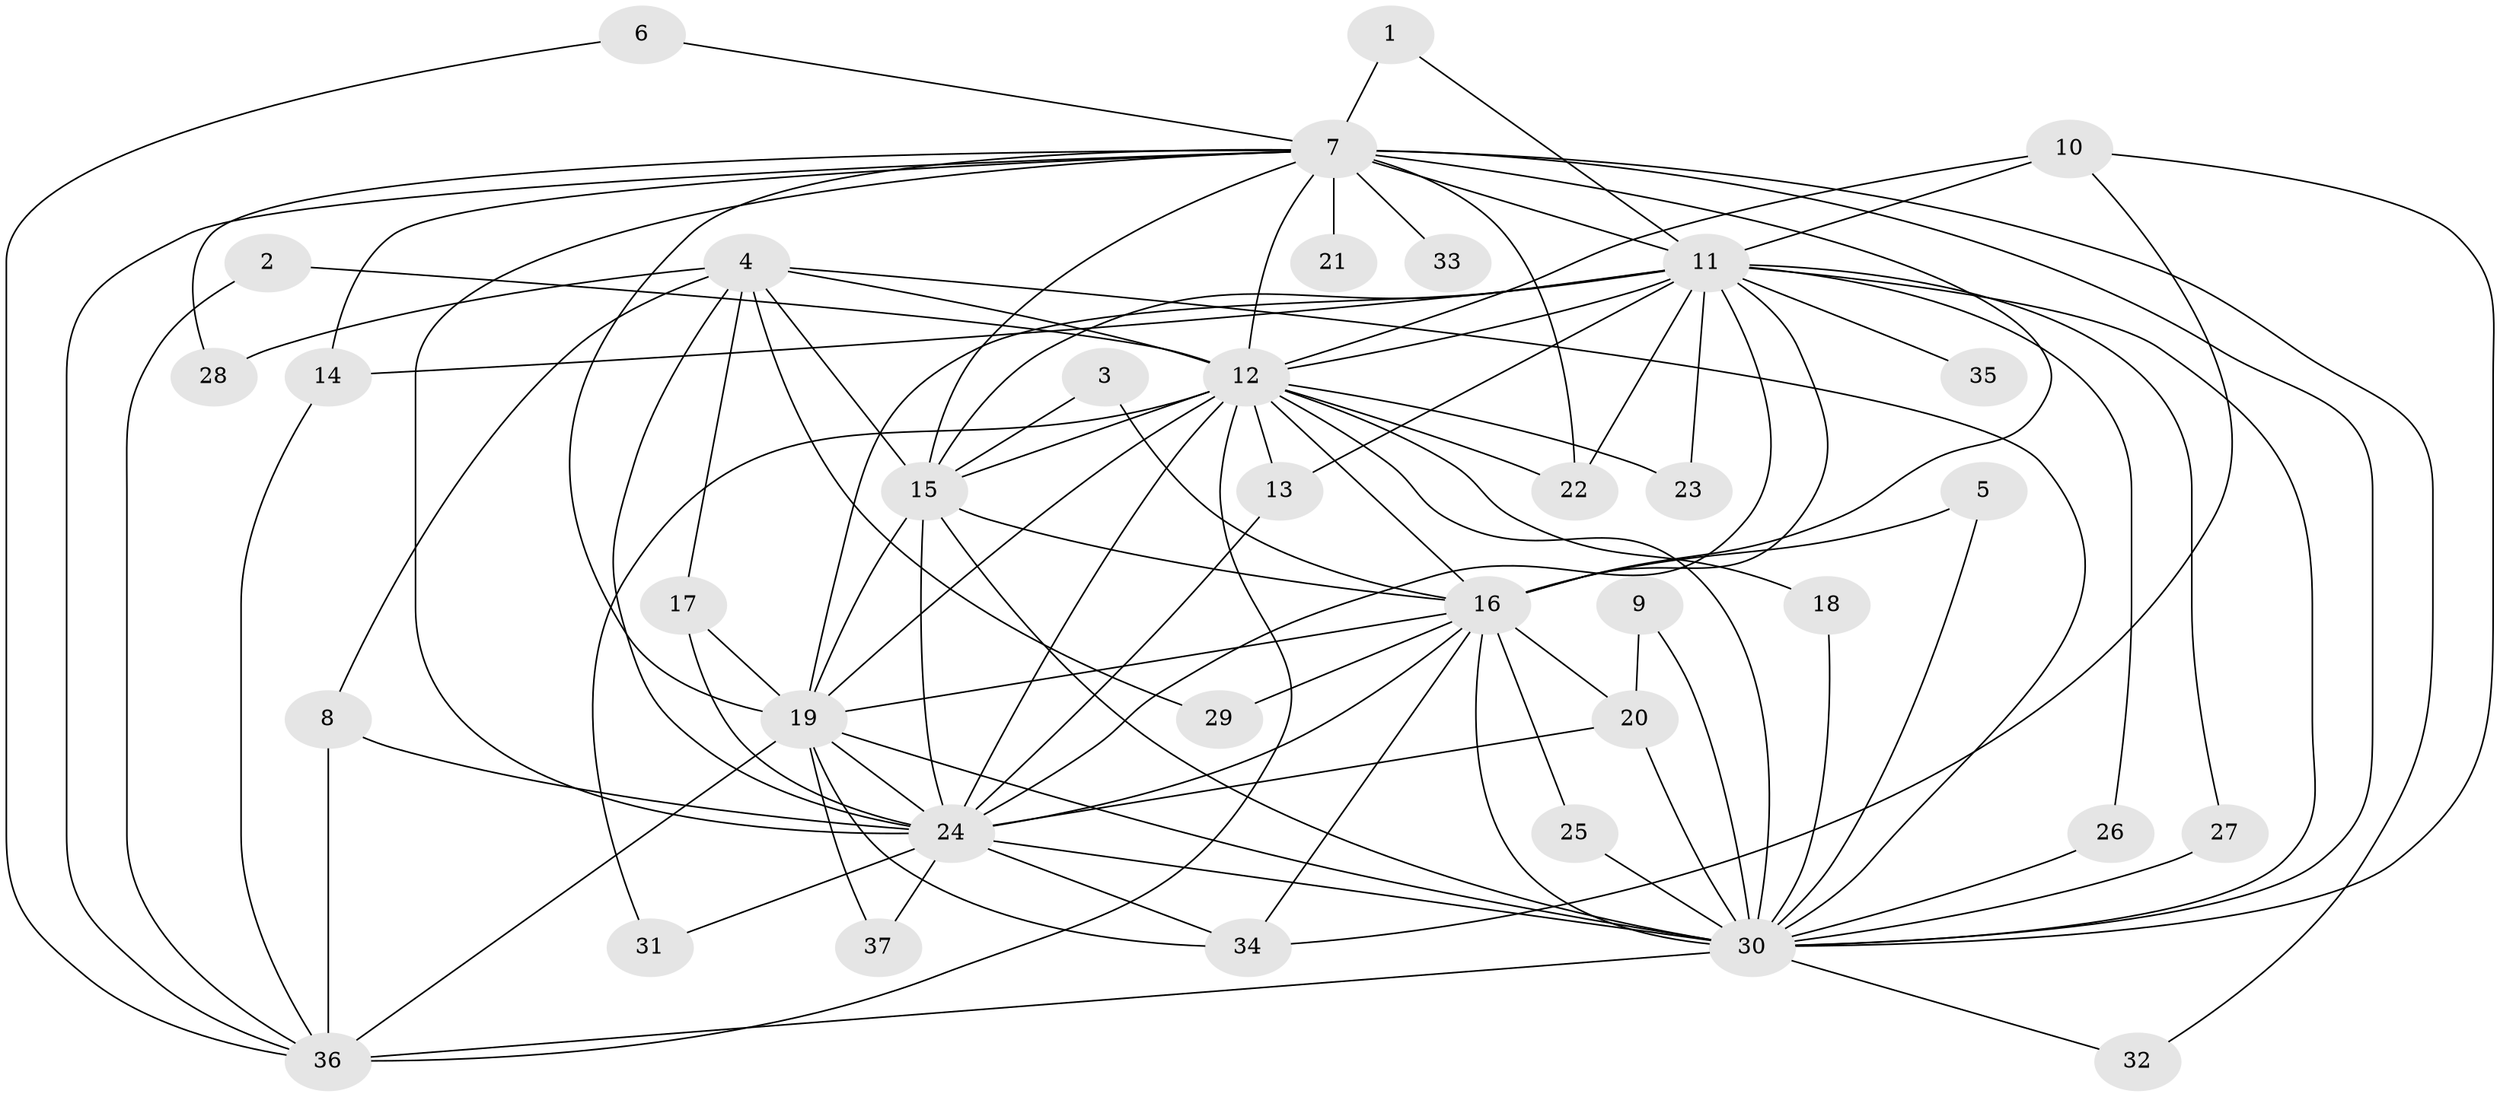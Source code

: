 // original degree distribution, {16: 0.0273972602739726, 13: 0.0136986301369863, 24: 0.0136986301369863, 21: 0.0136986301369863, 20: 0.0136986301369863, 14: 0.0136986301369863, 25: 0.0136986301369863, 17: 0.0136986301369863, 15: 0.0136986301369863, 9: 0.0136986301369863, 4: 0.0273972602739726, 3: 0.2328767123287671, 2: 0.5616438356164384, 5: 0.0136986301369863, 6: 0.0136986301369863}
// Generated by graph-tools (version 1.1) at 2025/49/03/09/25 03:49:44]
// undirected, 37 vertices, 96 edges
graph export_dot {
graph [start="1"]
  node [color=gray90,style=filled];
  1;
  2;
  3;
  4;
  5;
  6;
  7;
  8;
  9;
  10;
  11;
  12;
  13;
  14;
  15;
  16;
  17;
  18;
  19;
  20;
  21;
  22;
  23;
  24;
  25;
  26;
  27;
  28;
  29;
  30;
  31;
  32;
  33;
  34;
  35;
  36;
  37;
  1 -- 7 [weight=1.0];
  1 -- 11 [weight=1.0];
  2 -- 12 [weight=1.0];
  2 -- 36 [weight=1.0];
  3 -- 15 [weight=1.0];
  3 -- 16 [weight=1.0];
  4 -- 8 [weight=1.0];
  4 -- 12 [weight=1.0];
  4 -- 15 [weight=1.0];
  4 -- 17 [weight=1.0];
  4 -- 24 [weight=1.0];
  4 -- 28 [weight=1.0];
  4 -- 29 [weight=1.0];
  4 -- 30 [weight=1.0];
  5 -- 16 [weight=1.0];
  5 -- 30 [weight=1.0];
  6 -- 7 [weight=1.0];
  6 -- 36 [weight=1.0];
  7 -- 11 [weight=2.0];
  7 -- 12 [weight=3.0];
  7 -- 14 [weight=1.0];
  7 -- 15 [weight=1.0];
  7 -- 16 [weight=2.0];
  7 -- 19 [weight=1.0];
  7 -- 21 [weight=1.0];
  7 -- 22 [weight=2.0];
  7 -- 24 [weight=2.0];
  7 -- 28 [weight=1.0];
  7 -- 30 [weight=2.0];
  7 -- 32 [weight=1.0];
  7 -- 33 [weight=1.0];
  7 -- 36 [weight=1.0];
  8 -- 24 [weight=1.0];
  8 -- 36 [weight=1.0];
  9 -- 20 [weight=1.0];
  9 -- 30 [weight=1.0];
  10 -- 11 [weight=1.0];
  10 -- 12 [weight=1.0];
  10 -- 30 [weight=1.0];
  10 -- 34 [weight=1.0];
  11 -- 12 [weight=2.0];
  11 -- 13 [weight=1.0];
  11 -- 14 [weight=1.0];
  11 -- 15 [weight=2.0];
  11 -- 16 [weight=2.0];
  11 -- 19 [weight=1.0];
  11 -- 22 [weight=1.0];
  11 -- 23 [weight=1.0];
  11 -- 24 [weight=1.0];
  11 -- 26 [weight=1.0];
  11 -- 27 [weight=1.0];
  11 -- 30 [weight=3.0];
  11 -- 35 [weight=1.0];
  12 -- 13 [weight=1.0];
  12 -- 15 [weight=3.0];
  12 -- 16 [weight=3.0];
  12 -- 18 [weight=1.0];
  12 -- 19 [weight=2.0];
  12 -- 22 [weight=1.0];
  12 -- 23 [weight=1.0];
  12 -- 24 [weight=3.0];
  12 -- 30 [weight=4.0];
  12 -- 31 [weight=1.0];
  12 -- 36 [weight=1.0];
  13 -- 24 [weight=1.0];
  14 -- 36 [weight=1.0];
  15 -- 16 [weight=1.0];
  15 -- 19 [weight=1.0];
  15 -- 24 [weight=2.0];
  15 -- 30 [weight=2.0];
  16 -- 19 [weight=1.0];
  16 -- 20 [weight=1.0];
  16 -- 24 [weight=1.0];
  16 -- 25 [weight=1.0];
  16 -- 29 [weight=1.0];
  16 -- 30 [weight=3.0];
  16 -- 34 [weight=1.0];
  17 -- 19 [weight=1.0];
  17 -- 24 [weight=1.0];
  18 -- 30 [weight=1.0];
  19 -- 24 [weight=1.0];
  19 -- 30 [weight=3.0];
  19 -- 34 [weight=1.0];
  19 -- 36 [weight=1.0];
  19 -- 37 [weight=1.0];
  20 -- 24 [weight=1.0];
  20 -- 30 [weight=2.0];
  24 -- 30 [weight=2.0];
  24 -- 31 [weight=1.0];
  24 -- 34 [weight=1.0];
  24 -- 37 [weight=1.0];
  25 -- 30 [weight=1.0];
  26 -- 30 [weight=1.0];
  27 -- 30 [weight=1.0];
  30 -- 32 [weight=1.0];
  30 -- 36 [weight=2.0];
}
